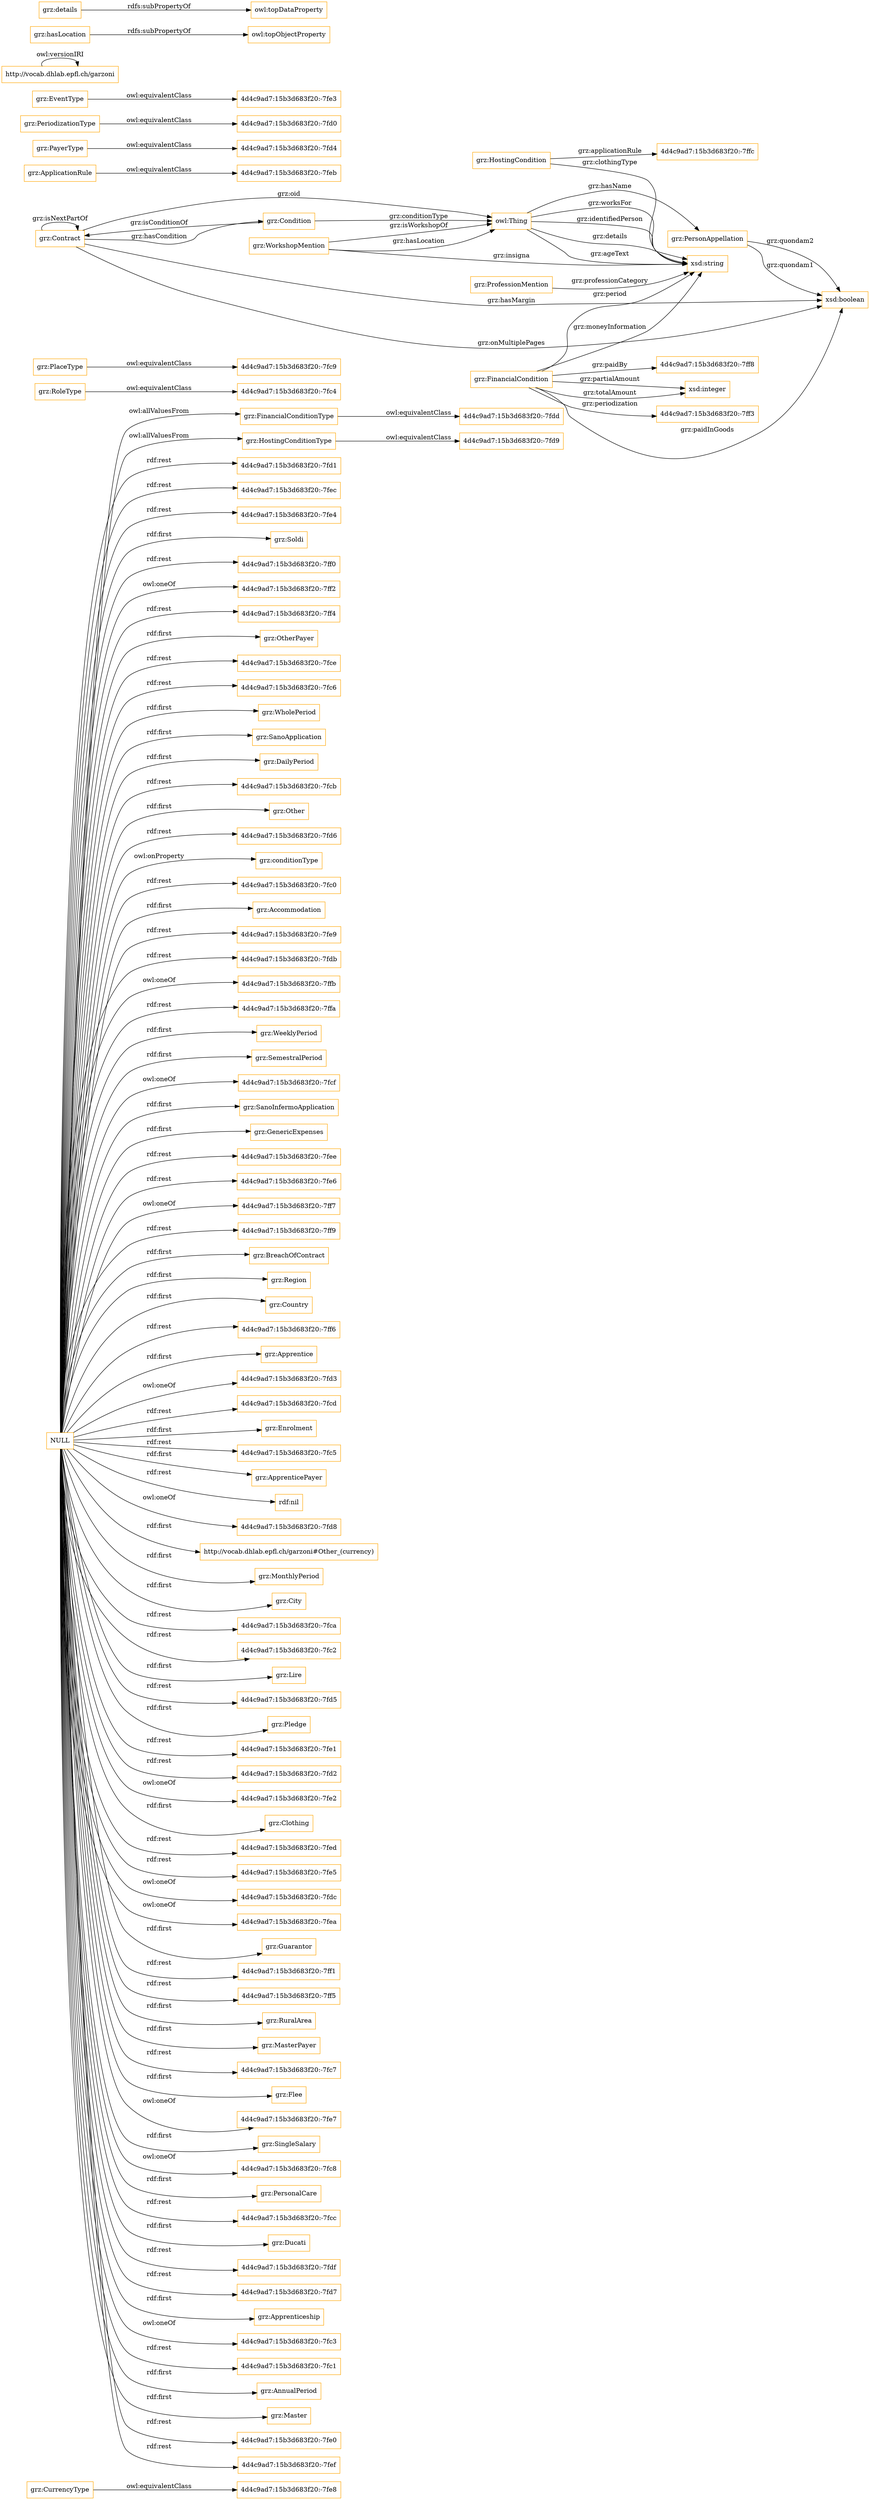 digraph ar2dtool_diagram { 
rankdir=LR;
size="1501"
node [shape = rectangle, color="orange"]; "grz:CurrencyType" "4d4c9ad7:15b3d683f20:-7fe8" "4d4c9ad7:15b3d683f20:-7fdd" "grz:RoleType" "4d4c9ad7:15b3d683f20:-7fc9" "grz:FinancialConditionType" "grz:ProfessionMention" "4d4c9ad7:15b3d683f20:-7feb" "4d4c9ad7:15b3d683f20:-7fd4" "grz:PeriodizationType" "4d4c9ad7:15b3d683f20:-7fe3" "grz:WorkshopMention" "grz:ApplicationRule" "grz:EventType" "grz:Contract" "grz:HostingCondition" "grz:FinancialCondition" "grz:Condition" "grz:PersonAppellation" "grz:HostingConditionType" "4d4c9ad7:15b3d683f20:-7fd0" "grz:PayerType" "grz:PlaceType" "4d4c9ad7:15b3d683f20:-7fc4" "4d4c9ad7:15b3d683f20:-7fd9" ; /*classes style*/
	"grz:HostingConditionType" -> "4d4c9ad7:15b3d683f20:-7fd9" [ label = "owl:equivalentClass" ];
	"grz:PeriodizationType" -> "4d4c9ad7:15b3d683f20:-7fd0" [ label = "owl:equivalentClass" ];
	"http://vocab.dhlab.epfl.ch/garzoni" -> "http://vocab.dhlab.epfl.ch/garzoni" [ label = "owl:versionIRI" ];
	"grz:EventType" -> "4d4c9ad7:15b3d683f20:-7fe3" [ label = "owl:equivalentClass" ];
	"grz:hasLocation" -> "owl:topObjectProperty" [ label = "rdfs:subPropertyOf" ];
	"NULL" -> "4d4c9ad7:15b3d683f20:-7fd1" [ label = "rdf:rest" ];
	"NULL" -> "4d4c9ad7:15b3d683f20:-7fec" [ label = "rdf:rest" ];
	"NULL" -> "4d4c9ad7:15b3d683f20:-7fe4" [ label = "rdf:rest" ];
	"NULL" -> "grz:Soldi" [ label = "rdf:first" ];
	"NULL" -> "4d4c9ad7:15b3d683f20:-7ff0" [ label = "rdf:rest" ];
	"NULL" -> "4d4c9ad7:15b3d683f20:-7ff2" [ label = "owl:oneOf" ];
	"NULL" -> "grz:HostingConditionType" [ label = "owl:allValuesFrom" ];
	"NULL" -> "4d4c9ad7:15b3d683f20:-7ff4" [ label = "rdf:rest" ];
	"NULL" -> "grz:OtherPayer" [ label = "rdf:first" ];
	"NULL" -> "4d4c9ad7:15b3d683f20:-7fce" [ label = "rdf:rest" ];
	"NULL" -> "4d4c9ad7:15b3d683f20:-7fc6" [ label = "rdf:rest" ];
	"NULL" -> "grz:WholePeriod" [ label = "rdf:first" ];
	"NULL" -> "grz:FinancialConditionType" [ label = "owl:allValuesFrom" ];
	"NULL" -> "grz:SanoApplication" [ label = "rdf:first" ];
	"NULL" -> "grz:DailyPeriod" [ label = "rdf:first" ];
	"NULL" -> "4d4c9ad7:15b3d683f20:-7fcb" [ label = "rdf:rest" ];
	"NULL" -> "grz:Other" [ label = "rdf:first" ];
	"NULL" -> "4d4c9ad7:15b3d683f20:-7fd6" [ label = "rdf:rest" ];
	"NULL" -> "grz:conditionType" [ label = "owl:onProperty" ];
	"NULL" -> "4d4c9ad7:15b3d683f20:-7fc0" [ label = "rdf:rest" ];
	"NULL" -> "grz:Accommodation" [ label = "rdf:first" ];
	"NULL" -> "4d4c9ad7:15b3d683f20:-7fe9" [ label = "rdf:rest" ];
	"NULL" -> "4d4c9ad7:15b3d683f20:-7fdb" [ label = "rdf:rest" ];
	"NULL" -> "4d4c9ad7:15b3d683f20:-7ffb" [ label = "owl:oneOf" ];
	"NULL" -> "4d4c9ad7:15b3d683f20:-7ffa" [ label = "rdf:rest" ];
	"NULL" -> "grz:WeeklyPeriod" [ label = "rdf:first" ];
	"NULL" -> "grz:SemestralPeriod" [ label = "rdf:first" ];
	"NULL" -> "4d4c9ad7:15b3d683f20:-7fcf" [ label = "owl:oneOf" ];
	"NULL" -> "grz:SanoInfermoApplication" [ label = "rdf:first" ];
	"NULL" -> "grz:GenericExpenses" [ label = "rdf:first" ];
	"NULL" -> "4d4c9ad7:15b3d683f20:-7fee" [ label = "rdf:rest" ];
	"NULL" -> "4d4c9ad7:15b3d683f20:-7fe6" [ label = "rdf:rest" ];
	"NULL" -> "4d4c9ad7:15b3d683f20:-7ff7" [ label = "owl:oneOf" ];
	"NULL" -> "4d4c9ad7:15b3d683f20:-7ff9" [ label = "rdf:rest" ];
	"NULL" -> "grz:BreachOfContract" [ label = "rdf:first" ];
	"NULL" -> "grz:Region" [ label = "rdf:first" ];
	"NULL" -> "grz:Country" [ label = "rdf:first" ];
	"NULL" -> "4d4c9ad7:15b3d683f20:-7ff6" [ label = "rdf:rest" ];
	"NULL" -> "grz:Apprentice" [ label = "rdf:first" ];
	"NULL" -> "4d4c9ad7:15b3d683f20:-7fd3" [ label = "owl:oneOf" ];
	"NULL" -> "4d4c9ad7:15b3d683f20:-7fcd" [ label = "rdf:rest" ];
	"NULL" -> "grz:Enrolment" [ label = "rdf:first" ];
	"NULL" -> "4d4c9ad7:15b3d683f20:-7fc5" [ label = "rdf:rest" ];
	"NULL" -> "grz:ApprenticePayer" [ label = "rdf:first" ];
	"NULL" -> "rdf:nil" [ label = "rdf:rest" ];
	"NULL" -> "4d4c9ad7:15b3d683f20:-7fd8" [ label = "owl:oneOf" ];
	"NULL" -> "http://vocab.dhlab.epfl.ch/garzoni#Other_(currency)" [ label = "rdf:first" ];
	"NULL" -> "grz:MonthlyPeriod" [ label = "rdf:first" ];
	"NULL" -> "grz:City" [ label = "rdf:first" ];
	"NULL" -> "4d4c9ad7:15b3d683f20:-7fca" [ label = "rdf:rest" ];
	"NULL" -> "4d4c9ad7:15b3d683f20:-7fc2" [ label = "rdf:rest" ];
	"NULL" -> "grz:Lire" [ label = "rdf:first" ];
	"NULL" -> "4d4c9ad7:15b3d683f20:-7fd5" [ label = "rdf:rest" ];
	"NULL" -> "grz:Pledge" [ label = "rdf:first" ];
	"NULL" -> "4d4c9ad7:15b3d683f20:-7fe1" [ label = "rdf:rest" ];
	"NULL" -> "4d4c9ad7:15b3d683f20:-7fd2" [ label = "rdf:rest" ];
	"NULL" -> "4d4c9ad7:15b3d683f20:-7fe2" [ label = "owl:oneOf" ];
	"NULL" -> "grz:Clothing" [ label = "rdf:first" ];
	"NULL" -> "4d4c9ad7:15b3d683f20:-7fed" [ label = "rdf:rest" ];
	"NULL" -> "4d4c9ad7:15b3d683f20:-7fe5" [ label = "rdf:rest" ];
	"NULL" -> "4d4c9ad7:15b3d683f20:-7fdc" [ label = "owl:oneOf" ];
	"NULL" -> "4d4c9ad7:15b3d683f20:-7fea" [ label = "owl:oneOf" ];
	"NULL" -> "grz:Guarantor" [ label = "rdf:first" ];
	"NULL" -> "4d4c9ad7:15b3d683f20:-7ff1" [ label = "rdf:rest" ];
	"NULL" -> "4d4c9ad7:15b3d683f20:-7ff5" [ label = "rdf:rest" ];
	"NULL" -> "grz:RuralArea" [ label = "rdf:first" ];
	"NULL" -> "grz:MasterPayer" [ label = "rdf:first" ];
	"NULL" -> "4d4c9ad7:15b3d683f20:-7fc7" [ label = "rdf:rest" ];
	"NULL" -> "grz:Flee" [ label = "rdf:first" ];
	"NULL" -> "4d4c9ad7:15b3d683f20:-7fe7" [ label = "owl:oneOf" ];
	"NULL" -> "grz:SingleSalary" [ label = "rdf:first" ];
	"NULL" -> "4d4c9ad7:15b3d683f20:-7fc8" [ label = "owl:oneOf" ];
	"NULL" -> "grz:PersonalCare" [ label = "rdf:first" ];
	"NULL" -> "4d4c9ad7:15b3d683f20:-7fcc" [ label = "rdf:rest" ];
	"NULL" -> "grz:Ducati" [ label = "rdf:first" ];
	"NULL" -> "4d4c9ad7:15b3d683f20:-7fdf" [ label = "rdf:rest" ];
	"NULL" -> "4d4c9ad7:15b3d683f20:-7fd7" [ label = "rdf:rest" ];
	"NULL" -> "grz:Apprenticeship" [ label = "rdf:first" ];
	"NULL" -> "4d4c9ad7:15b3d683f20:-7fc3" [ label = "owl:oneOf" ];
	"NULL" -> "4d4c9ad7:15b3d683f20:-7fc1" [ label = "rdf:rest" ];
	"NULL" -> "grz:AnnualPeriod" [ label = "rdf:first" ];
	"NULL" -> "grz:Master" [ label = "rdf:first" ];
	"NULL" -> "4d4c9ad7:15b3d683f20:-7fe0" [ label = "rdf:rest" ];
	"NULL" -> "4d4c9ad7:15b3d683f20:-7fef" [ label = "rdf:rest" ];
	"grz:PlaceType" -> "4d4c9ad7:15b3d683f20:-7fc9" [ label = "owl:equivalentClass" ];
	"grz:PayerType" -> "4d4c9ad7:15b3d683f20:-7fd4" [ label = "owl:equivalentClass" ];
	"grz:FinancialConditionType" -> "4d4c9ad7:15b3d683f20:-7fdd" [ label = "owl:equivalentClass" ];
	"grz:details" -> "owl:topDataProperty" [ label = "rdfs:subPropertyOf" ];
	"grz:CurrencyType" -> "4d4c9ad7:15b3d683f20:-7fe8" [ label = "owl:equivalentClass" ];
	"grz:RoleType" -> "4d4c9ad7:15b3d683f20:-7fc4" [ label = "owl:equivalentClass" ];
	"grz:ApplicationRule" -> "4d4c9ad7:15b3d683f20:-7feb" [ label = "owl:equivalentClass" ];
	"owl:Thing" -> "xsd:string" [ label = "grz:identifiedPerson" ];
	"grz:Contract" -> "grz:Contract" [ label = "grz:isNextPartOf" ];
	"grz:HostingCondition" -> "xsd:string" [ label = "grz:clothingType" ];
	"grz:WorkshopMention" -> "owl:Thing" [ label = "grz:hasLocation" ];
	"grz:ProfessionMention" -> "xsd:string" [ label = "grz:professionCategory" ];
	"grz:FinancialCondition" -> "4d4c9ad7:15b3d683f20:-7ff3" [ label = "grz:periodization" ];
	"grz:FinancialCondition" -> "xsd:integer" [ label = "grz:totalAmount" ];
	"grz:WorkshopMention" -> "owl:Thing" [ label = "grz:isWorkshopOf" ];
	"grz:Contract" -> "xsd:boolean" [ label = "grz:hasMargin" ];
	"grz:FinancialCondition" -> "xsd:string" [ label = "grz:moneyInformation" ];
	"grz:FinancialCondition" -> "4d4c9ad7:15b3d683f20:-7ff8" [ label = "grz:paidBy" ];
	"grz:FinancialCondition" -> "xsd:boolean" [ label = "grz:paidInGoods" ];
	"owl:Thing" -> "xsd:string" [ label = "grz:details" ];
	"grz:HostingCondition" -> "4d4c9ad7:15b3d683f20:-7ffc" [ label = "grz:applicationRule" ];
	"owl:Thing" -> "xsd:string" [ label = "grz:ageText" ];
	"grz:Contract" -> "owl:Thing" [ label = "grz:oid" ];
	"grz:FinancialCondition" -> "xsd:integer" [ label = "grz:partialAmount" ];
	"grz:FinancialCondition" -> "xsd:string" [ label = "grz:period" ];
	"grz:Condition" -> "grz:Contract" [ label = "grz:isConditionOf" ];
	"grz:WorkshopMention" -> "xsd:string" [ label = "grz:insigna" ];
	"grz:Contract" -> "xsd:boolean" [ label = "grz:onMultiplePages" ];
	"grz:PersonAppellation" -> "xsd:boolean" [ label = "grz:quondam1" ];
	"owl:Thing" -> "xsd:string" [ label = "grz:worksFor" ];
	"grz:Contract" -> "grz:Condition" [ label = "grz:hasCondition" ];
	"grz:Condition" -> "owl:Thing" [ label = "grz:conditionType" ];
	"grz:PersonAppellation" -> "xsd:boolean" [ label = "grz:quondam2" ];
	"owl:Thing" -> "grz:PersonAppellation" [ label = "grz:hasName" ];

}
